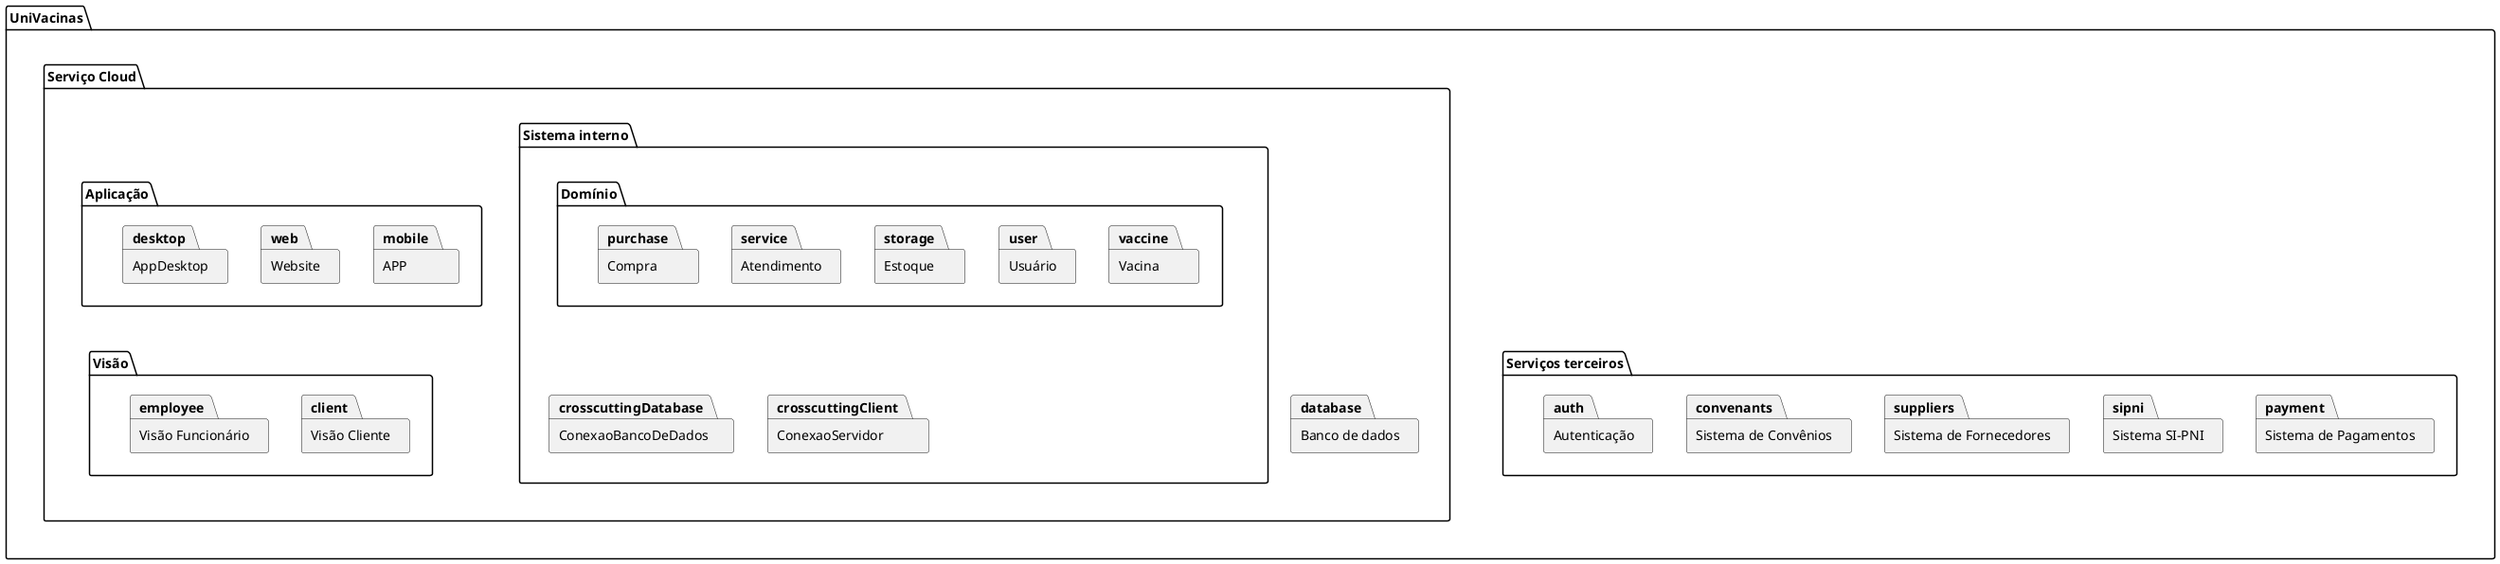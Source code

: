 @startuml
package system as "UniVacinas" {
	together {
		package   externalServices as  "Serviços terceiros" {
			package  payment  as "Sistema de Pagamentos" {
			}
			package  sipni  as "Sistema SI-PNI" {
			}
			package  suppliers  as "Sistema de Fornecedores" {
			}
			package  convenants as  "Sistema de Convênios" {
			}
			package  auth as  "Autenticação" {
			}
		}
	}
	together {
		package cloud as "Serviço Cloud" {
			package internalSystem as "Sistema interno" {
				package domain as "Domínio" {
				        package vaccine as "Vacina" {
				        }
				        package user as "Usuário" {
				        }
				        package storage as "Estoque" {
				        }
				        package service as "Atendimento" {
				        }
				        package purchase as "Compra" {
				        }
				}
				together {
					package crosscuttingClient as "ConexaoServidor" {
					}
					package crosscuttingDatabase as "ConexaoBancoDeDados" {
					}
				}
			}
			package interface as "Aplicação" {
				package mobile as "APP" {
				}
				package web as "Website" {
				}
				package desktop as "AppDesktop" {
				}
			}

			together {
				package presentationView as "Visão" {
					package client as "Visão Cliente" {
					}
					package employee as "Visão Funcionário" {
					}
				}
			}

			package database as "Banco de dados" {
			}
		}
	}
}

cloud -[hidden]-> externalServices
domain -[hidden]-> crosscuttingClient
interface -[hidden]-> presentationView
internalSystem -[hidden]-> database

@enduml